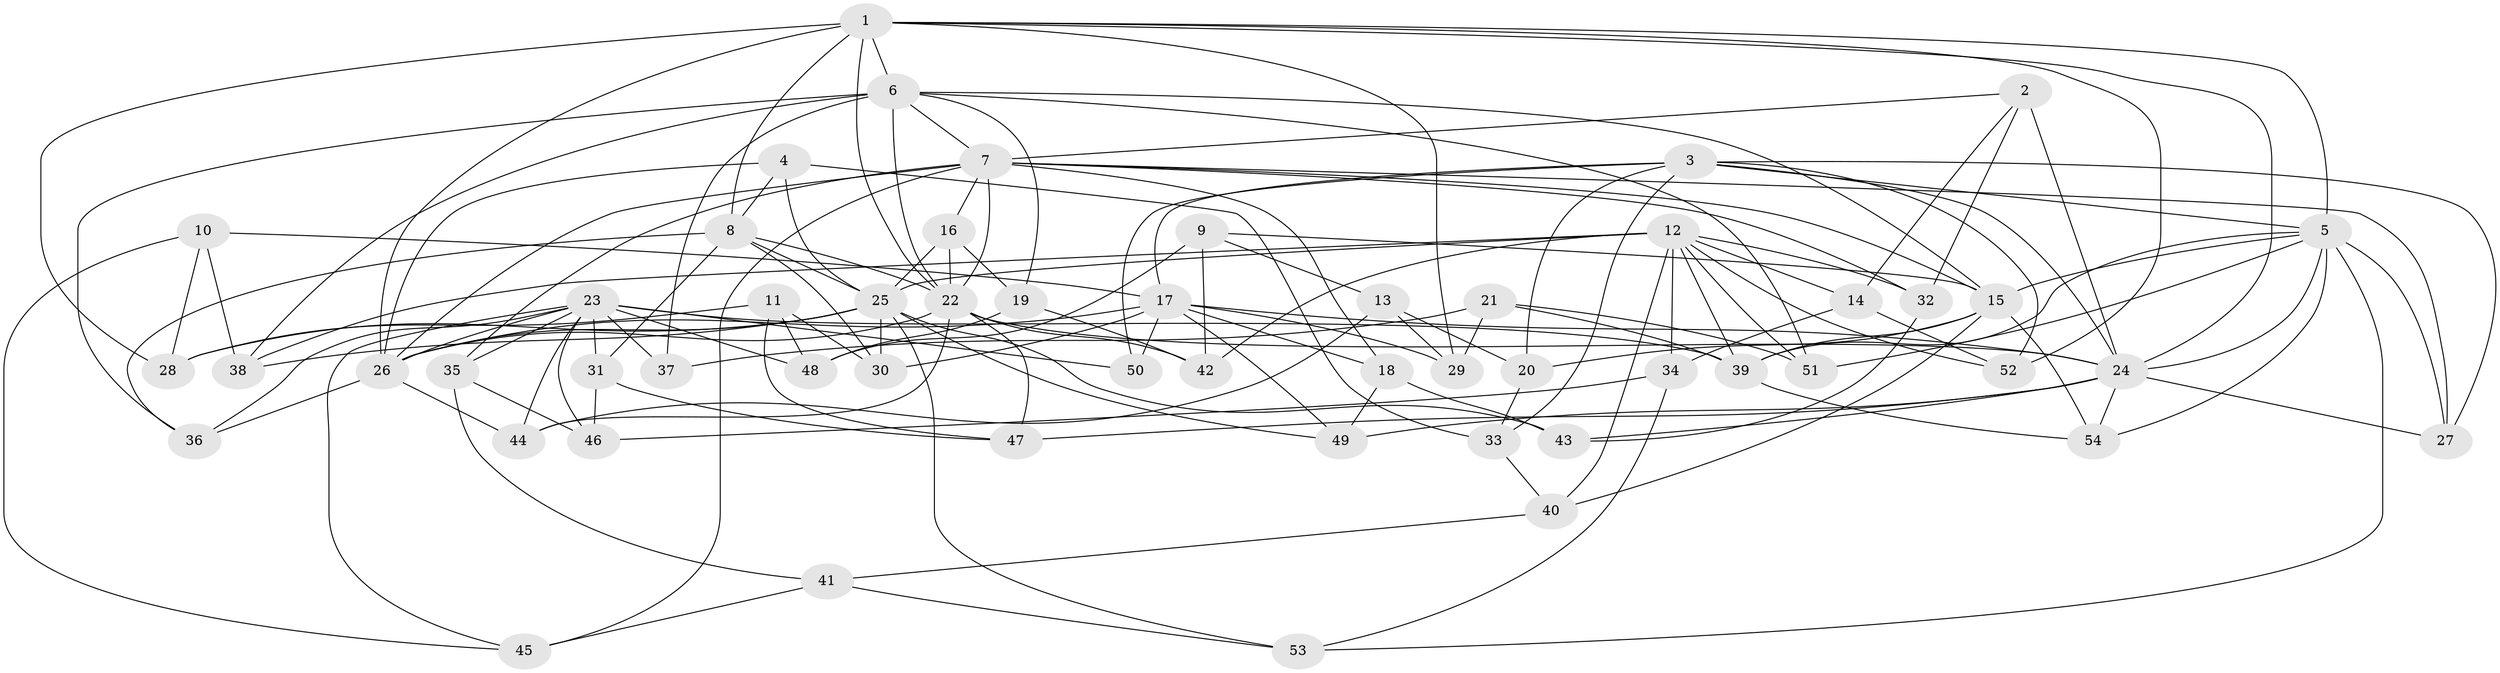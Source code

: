 // original degree distribution, {4: 1.0}
// Generated by graph-tools (version 1.1) at 2025/37/03/09/25 02:37:56]
// undirected, 54 vertices, 146 edges
graph export_dot {
graph [start="1"]
  node [color=gray90,style=filled];
  1;
  2;
  3;
  4;
  5;
  6;
  7;
  8;
  9;
  10;
  11;
  12;
  13;
  14;
  15;
  16;
  17;
  18;
  19;
  20;
  21;
  22;
  23;
  24;
  25;
  26;
  27;
  28;
  29;
  30;
  31;
  32;
  33;
  34;
  35;
  36;
  37;
  38;
  39;
  40;
  41;
  42;
  43;
  44;
  45;
  46;
  47;
  48;
  49;
  50;
  51;
  52;
  53;
  54;
  1 -- 5 [weight=1.0];
  1 -- 6 [weight=1.0];
  1 -- 8 [weight=3.0];
  1 -- 22 [weight=1.0];
  1 -- 24 [weight=2.0];
  1 -- 26 [weight=1.0];
  1 -- 28 [weight=1.0];
  1 -- 29 [weight=1.0];
  1 -- 52 [weight=1.0];
  2 -- 7 [weight=1.0];
  2 -- 14 [weight=1.0];
  2 -- 24 [weight=1.0];
  2 -- 32 [weight=1.0];
  3 -- 5 [weight=1.0];
  3 -- 17 [weight=1.0];
  3 -- 20 [weight=1.0];
  3 -- 24 [weight=1.0];
  3 -- 27 [weight=1.0];
  3 -- 33 [weight=1.0];
  3 -- 50 [weight=1.0];
  3 -- 52 [weight=1.0];
  4 -- 8 [weight=1.0];
  4 -- 25 [weight=1.0];
  4 -- 26 [weight=1.0];
  4 -- 33 [weight=1.0];
  5 -- 15 [weight=3.0];
  5 -- 24 [weight=1.0];
  5 -- 27 [weight=1.0];
  5 -- 39 [weight=2.0];
  5 -- 51 [weight=1.0];
  5 -- 53 [weight=1.0];
  5 -- 54 [weight=1.0];
  6 -- 7 [weight=1.0];
  6 -- 15 [weight=1.0];
  6 -- 19 [weight=1.0];
  6 -- 22 [weight=1.0];
  6 -- 36 [weight=1.0];
  6 -- 37 [weight=2.0];
  6 -- 38 [weight=1.0];
  6 -- 51 [weight=1.0];
  7 -- 15 [weight=1.0];
  7 -- 16 [weight=1.0];
  7 -- 18 [weight=1.0];
  7 -- 22 [weight=2.0];
  7 -- 26 [weight=1.0];
  7 -- 27 [weight=1.0];
  7 -- 32 [weight=1.0];
  7 -- 35 [weight=1.0];
  7 -- 45 [weight=1.0];
  8 -- 22 [weight=1.0];
  8 -- 25 [weight=2.0];
  8 -- 30 [weight=1.0];
  8 -- 31 [weight=1.0];
  8 -- 36 [weight=1.0];
  9 -- 13 [weight=1.0];
  9 -- 15 [weight=1.0];
  9 -- 42 [weight=1.0];
  9 -- 48 [weight=1.0];
  10 -- 17 [weight=1.0];
  10 -- 28 [weight=1.0];
  10 -- 38 [weight=1.0];
  10 -- 45 [weight=1.0];
  11 -- 28 [weight=1.0];
  11 -- 30 [weight=1.0];
  11 -- 47 [weight=1.0];
  11 -- 48 [weight=1.0];
  12 -- 14 [weight=1.0];
  12 -- 25 [weight=1.0];
  12 -- 32 [weight=1.0];
  12 -- 34 [weight=1.0];
  12 -- 38 [weight=1.0];
  12 -- 39 [weight=1.0];
  12 -- 40 [weight=1.0];
  12 -- 42 [weight=1.0];
  12 -- 51 [weight=1.0];
  12 -- 52 [weight=1.0];
  13 -- 20 [weight=1.0];
  13 -- 29 [weight=1.0];
  13 -- 44 [weight=1.0];
  14 -- 34 [weight=1.0];
  14 -- 52 [weight=1.0];
  15 -- 20 [weight=1.0];
  15 -- 39 [weight=1.0];
  15 -- 40 [weight=1.0];
  15 -- 54 [weight=1.0];
  16 -- 19 [weight=1.0];
  16 -- 22 [weight=1.0];
  16 -- 25 [weight=1.0];
  17 -- 18 [weight=1.0];
  17 -- 24 [weight=1.0];
  17 -- 26 [weight=1.0];
  17 -- 29 [weight=1.0];
  17 -- 30 [weight=1.0];
  17 -- 49 [weight=1.0];
  17 -- 50 [weight=2.0];
  18 -- 43 [weight=1.0];
  18 -- 49 [weight=1.0];
  19 -- 42 [weight=1.0];
  19 -- 48 [weight=1.0];
  20 -- 33 [weight=1.0];
  21 -- 29 [weight=1.0];
  21 -- 37 [weight=1.0];
  21 -- 39 [weight=1.0];
  21 -- 51 [weight=1.0];
  22 -- 24 [weight=1.0];
  22 -- 26 [weight=1.0];
  22 -- 42 [weight=1.0];
  22 -- 44 [weight=2.0];
  22 -- 47 [weight=1.0];
  23 -- 26 [weight=1.0];
  23 -- 31 [weight=1.0];
  23 -- 35 [weight=1.0];
  23 -- 36 [weight=1.0];
  23 -- 37 [weight=1.0];
  23 -- 39 [weight=2.0];
  23 -- 44 [weight=1.0];
  23 -- 45 [weight=1.0];
  23 -- 46 [weight=1.0];
  23 -- 48 [weight=1.0];
  23 -- 50 [weight=1.0];
  24 -- 27 [weight=1.0];
  24 -- 43 [weight=1.0];
  24 -- 47 [weight=1.0];
  24 -- 49 [weight=1.0];
  24 -- 54 [weight=1.0];
  25 -- 26 [weight=1.0];
  25 -- 28 [weight=1.0];
  25 -- 30 [weight=1.0];
  25 -- 38 [weight=1.0];
  25 -- 43 [weight=1.0];
  25 -- 49 [weight=1.0];
  25 -- 53 [weight=1.0];
  26 -- 36 [weight=1.0];
  26 -- 44 [weight=2.0];
  31 -- 46 [weight=1.0];
  31 -- 47 [weight=1.0];
  32 -- 43 [weight=1.0];
  33 -- 40 [weight=1.0];
  34 -- 46 [weight=1.0];
  34 -- 53 [weight=1.0];
  35 -- 41 [weight=1.0];
  35 -- 46 [weight=1.0];
  39 -- 54 [weight=1.0];
  40 -- 41 [weight=1.0];
  41 -- 45 [weight=1.0];
  41 -- 53 [weight=1.0];
}

